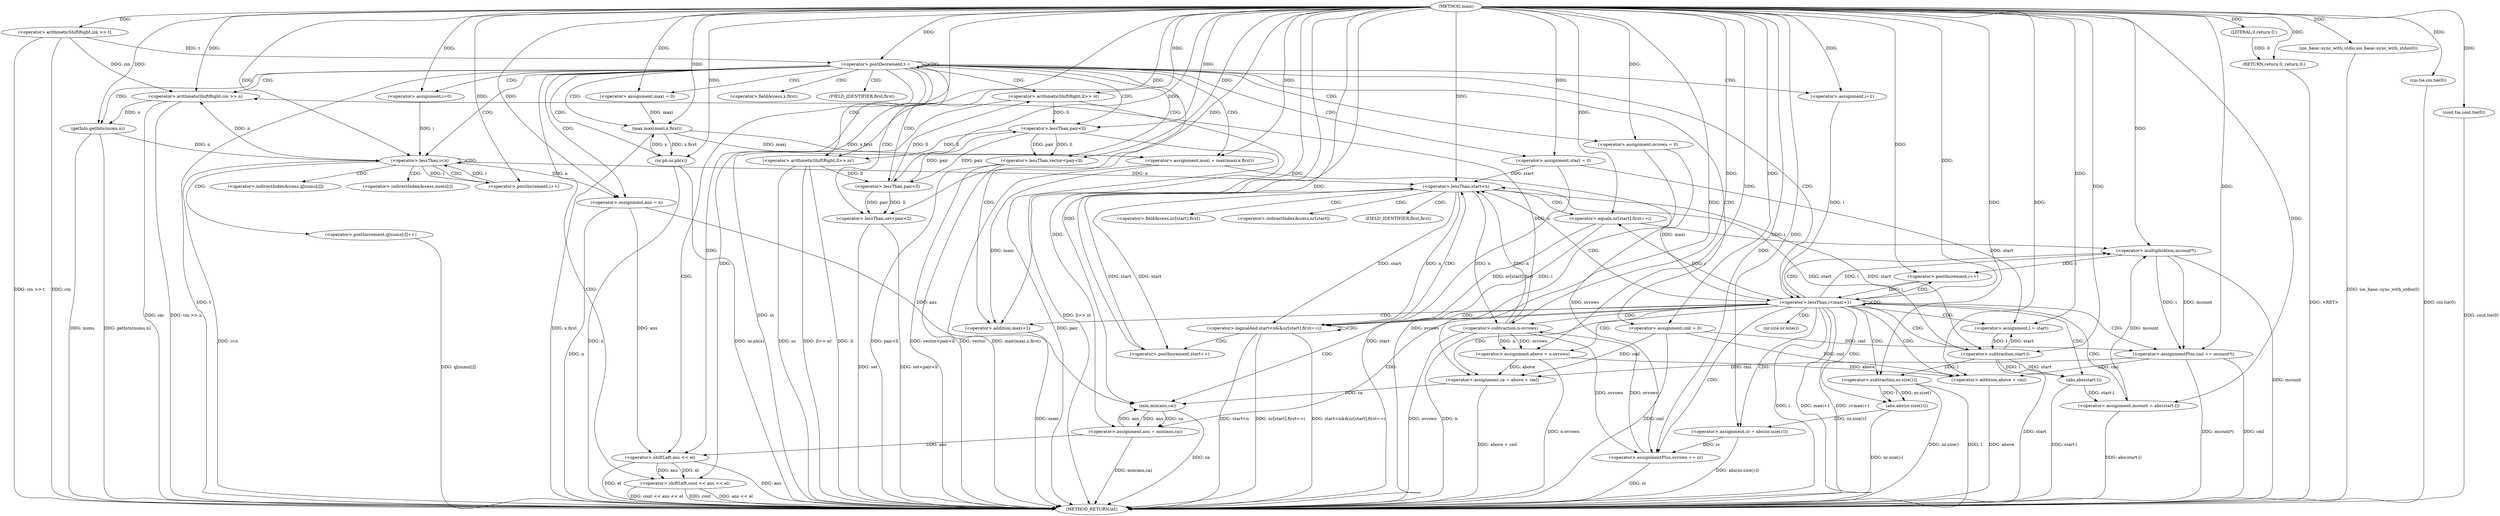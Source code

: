digraph "main" {  
"1000103" [label = "(METHOD,main)" ]
"1000276" [label = "(METHOD_RETURN,int)" ]
"1000114" [label = "(<operator>.arithmeticShiftRight,cin >> t)" ]
"1000274" [label = "(RETURN,return 0;,return 0;)" ]
"1000106" [label = "(ios_base::sync_with_stdio,ios_base::sync_with_stdio(0))" ]
"1000118" [label = "(<operator>.postDecrement,t--)" ]
"1000275" [label = "(LITERAL,0,return 0;)" ]
"1000109" [label = "(cin.tie,cin.tie(0))" ]
"1000111" [label = "(cout.tie,cout.tie(0))" ]
"1000122" [label = "(<operator>.arithmeticShiftRight,cin >> n)" ]
"1000126" [label = "(getInts,getInts(nums,n))" ]
"1000157" [label = "(<operator>.assignment,ans = n)" ]
"1000172" [label = "(<operator>.assignment,maxi = 0)" ]
"1000187" [label = "(<operator>.assignment,start = 0)" ]
"1000191" [label = "(<operator>.assignment,ovrows = 0)" ]
"1000195" [label = "(<operator>.assignment,cml = 0)" ]
"1000269" [label = "(<operator>.shiftLeft,cout << ans << el)" ]
"1000132" [label = "(<operator>.assignment,i=0)" ]
"1000135" [label = "(<operator>.lessThan,i<n)" ]
"1000138" [label = "(<operator>.postIncrement,i++)" ]
"1000148" [label = "(<operator>.lessThan,set<pair<ll)" ]
"1000153" [label = "(<operator>.arithmeticShiftRight,ll>> st)" ]
"1000163" [label = "(<operator>.lessThan,vector<pair<ll)" ]
"1000168" [label = "(<operator>.arithmeticShiftRight,ll>> nr)" ]
"1000177" [label = "(nr.pb,nr.pb(x))" ]
"1000179" [label = "(<operator>.assignment,maxi = max(maxi,x.first))" ]
"1000200" [label = "(<operator>.assignment,i=1)" ]
"1000203" [label = "(<operator>.lessThan,i<maxi+1)" ]
"1000208" [label = "(<operator>.postIncrement,i++)" ]
"1000141" [label = "(<operator>.postIncrement,q[nums[i]]++)" ]
"1000212" [label = "(<operator>.assignment,l = start)" ]
"1000231" [label = "(<operator>.assignment,mcount = abs(start-l))" ]
"1000238" [label = "(<operator>.assignment,cr = abs(nr.size()-l))" ]
"1000244" [label = "(<operator>.assignmentPlus,ovrows += cr)" ]
"1000248" [label = "(<operator>.assignment,above = n-ovrows)" ]
"1000254" [label = "(<operator>.assignment,ca = above + cml)" ]
"1000259" [label = "(<operator>.assignment,ans = min(ans,ca))" ]
"1000264" [label = "(<operator>.assignmentPlus,cml += mcount*i)" ]
"1000271" [label = "(<operator>.shiftLeft,ans << el)" ]
"1000150" [label = "(<operator>.lessThan,pair<ll)" ]
"1000165" [label = "(<operator>.lessThan,pair<ll)" ]
"1000181" [label = "(max,max(maxi,x.first))" ]
"1000205" [label = "(<operator>.addition,maxi+1)" ]
"1000216" [label = "(<operator>.logicalAnd,start<n&&nr[start].first==i)" ]
"1000228" [label = "(<operator>.postIncrement,start++)" ]
"1000233" [label = "(abs,abs(start-l))" ]
"1000240" [label = "(abs,abs(nr.size()-l))" ]
"1000250" [label = "(<operator>.subtraction,n-ovrows)" ]
"1000256" [label = "(<operator>.addition,above + cml)" ]
"1000261" [label = "(min,min(ans,ca))" ]
"1000266" [label = "(<operator>.multiplication,mcount*i)" ]
"1000217" [label = "(<operator>.lessThan,start<n)" ]
"1000220" [label = "(<operator>.equals,nr[start].first==i)" ]
"1000234" [label = "(<operator>.subtraction,start-l)" ]
"1000241" [label = "(<operator>.subtraction,nr.size()-l)" ]
"1000142" [label = "(<operator>.indirectIndexAccess,q[nums[i]])" ]
"1000183" [label = "(<operator>.fieldAccess,x.first)" ]
"1000144" [label = "(<operator>.indirectIndexAccess,nums[i])" ]
"1000185" [label = "(FIELD_IDENTIFIER,first,first)" ]
"1000221" [label = "(<operator>.fieldAccess,nr[start].first)" ]
"1000242" [label = "(nr.size,nr.size())" ]
"1000222" [label = "(<operator>.indirectIndexAccess,nr[start])" ]
"1000225" [label = "(FIELD_IDENTIFIER,first,first)" ]
  "1000106" -> "1000276"  [ label = "DDG: ios_base::sync_with_stdio(0)"] 
  "1000109" -> "1000276"  [ label = "DDG: cin.tie(0)"] 
  "1000111" -> "1000276"  [ label = "DDG: cout.tie(0)"] 
  "1000114" -> "1000276"  [ label = "DDG: cin"] 
  "1000114" -> "1000276"  [ label = "DDG: cin >> t"] 
  "1000118" -> "1000276"  [ label = "DDG: t"] 
  "1000122" -> "1000276"  [ label = "DDG: cin"] 
  "1000122" -> "1000276"  [ label = "DDG: cin >> n"] 
  "1000126" -> "1000276"  [ label = "DDG: nums"] 
  "1000126" -> "1000276"  [ label = "DDG: getInts(nums,n)"] 
  "1000135" -> "1000276"  [ label = "DDG: i<n"] 
  "1000148" -> "1000276"  [ label = "DDG: set<pair<ll"] 
  "1000153" -> "1000276"  [ label = "DDG: ll>> st"] 
  "1000157" -> "1000276"  [ label = "DDG: n"] 
  "1000165" -> "1000276"  [ label = "DDG: pair"] 
  "1000163" -> "1000276"  [ label = "DDG: pair<ll"] 
  "1000163" -> "1000276"  [ label = "DDG: vector<pair<ll"] 
  "1000168" -> "1000276"  [ label = "DDG: ll"] 
  "1000168" -> "1000276"  [ label = "DDG: nr"] 
  "1000168" -> "1000276"  [ label = "DDG: ll>> nr"] 
  "1000177" -> "1000276"  [ label = "DDG: x"] 
  "1000177" -> "1000276"  [ label = "DDG: nr.pb(x)"] 
  "1000181" -> "1000276"  [ label = "DDG: x.first"] 
  "1000179" -> "1000276"  [ label = "DDG: max(maxi,x.first)"] 
  "1000187" -> "1000276"  [ label = "DDG: start"] 
  "1000191" -> "1000276"  [ label = "DDG: ovrows"] 
  "1000195" -> "1000276"  [ label = "DDG: cml"] 
  "1000203" -> "1000276"  [ label = "DDG: i"] 
  "1000205" -> "1000276"  [ label = "DDG: maxi"] 
  "1000203" -> "1000276"  [ label = "DDG: maxi+1"] 
  "1000203" -> "1000276"  [ label = "DDG: i<maxi+1"] 
  "1000271" -> "1000276"  [ label = "DDG: ans"] 
  "1000269" -> "1000276"  [ label = "DDG: ans << el"] 
  "1000269" -> "1000276"  [ label = "DDG: cout << ans << el"] 
  "1000216" -> "1000276"  [ label = "DDG: start<n"] 
  "1000216" -> "1000276"  [ label = "DDG: nr[start].first==i"] 
  "1000216" -> "1000276"  [ label = "DDG: start<n&&nr[start].first==i"] 
  "1000234" -> "1000276"  [ label = "DDG: start"] 
  "1000233" -> "1000276"  [ label = "DDG: start-l"] 
  "1000231" -> "1000276"  [ label = "DDG: abs(start-l)"] 
  "1000241" -> "1000276"  [ label = "DDG: nr.size()"] 
  "1000241" -> "1000276"  [ label = "DDG: l"] 
  "1000240" -> "1000276"  [ label = "DDG: nr.size()-l"] 
  "1000238" -> "1000276"  [ label = "DDG: abs(nr.size()-l)"] 
  "1000244" -> "1000276"  [ label = "DDG: cr"] 
  "1000250" -> "1000276"  [ label = "DDG: n"] 
  "1000250" -> "1000276"  [ label = "DDG: ovrows"] 
  "1000248" -> "1000276"  [ label = "DDG: n-ovrows"] 
  "1000256" -> "1000276"  [ label = "DDG: above"] 
  "1000254" -> "1000276"  [ label = "DDG: above + cml"] 
  "1000261" -> "1000276"  [ label = "DDG: ca"] 
  "1000259" -> "1000276"  [ label = "DDG: min(ans,ca)"] 
  "1000264" -> "1000276"  [ label = "DDG: cml"] 
  "1000266" -> "1000276"  [ label = "DDG: mcount"] 
  "1000264" -> "1000276"  [ label = "DDG: mcount*i"] 
  "1000141" -> "1000276"  [ label = "DDG: q[nums[i]]"] 
  "1000274" -> "1000276"  [ label = "DDG: <RET>"] 
  "1000153" -> "1000276"  [ label = "DDG: st"] 
  "1000163" -> "1000276"  [ label = "DDG: vector"] 
  "1000269" -> "1000276"  [ label = "DDG: cout"] 
  "1000271" -> "1000276"  [ label = "DDG: el"] 
  "1000148" -> "1000276"  [ label = "DDG: set"] 
  "1000275" -> "1000274"  [ label = "DDG: 0"] 
  "1000103" -> "1000274"  [ label = "DDG: "] 
  "1000103" -> "1000114"  [ label = "DDG: "] 
  "1000103" -> "1000275"  [ label = "DDG: "] 
  "1000103" -> "1000106"  [ label = "DDG: "] 
  "1000114" -> "1000118"  [ label = "DDG: t"] 
  "1000103" -> "1000118"  [ label = "DDG: "] 
  "1000135" -> "1000157"  [ label = "DDG: n"] 
  "1000103" -> "1000157"  [ label = "DDG: "] 
  "1000103" -> "1000172"  [ label = "DDG: "] 
  "1000103" -> "1000187"  [ label = "DDG: "] 
  "1000103" -> "1000191"  [ label = "DDG: "] 
  "1000103" -> "1000195"  [ label = "DDG: "] 
  "1000103" -> "1000109"  [ label = "DDG: "] 
  "1000103" -> "1000111"  [ label = "DDG: "] 
  "1000114" -> "1000122"  [ label = "DDG: cin"] 
  "1000103" -> "1000122"  [ label = "DDG: "] 
  "1000250" -> "1000122"  [ label = "DDG: n"] 
  "1000135" -> "1000122"  [ label = "DDG: n"] 
  "1000103" -> "1000126"  [ label = "DDG: "] 
  "1000122" -> "1000126"  [ label = "DDG: n"] 
  "1000103" -> "1000132"  [ label = "DDG: "] 
  "1000181" -> "1000179"  [ label = "DDG: maxi"] 
  "1000181" -> "1000179"  [ label = "DDG: x.first"] 
  "1000103" -> "1000200"  [ label = "DDG: "] 
  "1000103" -> "1000269"  [ label = "DDG: "] 
  "1000271" -> "1000269"  [ label = "DDG: el"] 
  "1000271" -> "1000269"  [ label = "DDG: ans"] 
  "1000132" -> "1000135"  [ label = "DDG: i"] 
  "1000138" -> "1000135"  [ label = "DDG: i"] 
  "1000103" -> "1000135"  [ label = "DDG: "] 
  "1000126" -> "1000135"  [ label = "DDG: n"] 
  "1000135" -> "1000138"  [ label = "DDG: i"] 
  "1000103" -> "1000138"  [ label = "DDG: "] 
  "1000103" -> "1000148"  [ label = "DDG: "] 
  "1000150" -> "1000148"  [ label = "DDG: pair"] 
  "1000150" -> "1000148"  [ label = "DDG: ll"] 
  "1000150" -> "1000153"  [ label = "DDG: ll"] 
  "1000103" -> "1000153"  [ label = "DDG: "] 
  "1000103" -> "1000163"  [ label = "DDG: "] 
  "1000165" -> "1000163"  [ label = "DDG: ll"] 
  "1000165" -> "1000163"  [ label = "DDG: pair"] 
  "1000165" -> "1000168"  [ label = "DDG: ll"] 
  "1000103" -> "1000168"  [ label = "DDG: "] 
  "1000181" -> "1000177"  [ label = "DDG: x.first"] 
  "1000103" -> "1000177"  [ label = "DDG: "] 
  "1000103" -> "1000179"  [ label = "DDG: "] 
  "1000200" -> "1000203"  [ label = "DDG: i"] 
  "1000208" -> "1000203"  [ label = "DDG: i"] 
  "1000103" -> "1000203"  [ label = "DDG: "] 
  "1000179" -> "1000203"  [ label = "DDG: maxi"] 
  "1000266" -> "1000208"  [ label = "DDG: i"] 
  "1000103" -> "1000208"  [ label = "DDG: "] 
  "1000187" -> "1000212"  [ label = "DDG: start"] 
  "1000234" -> "1000212"  [ label = "DDG: start"] 
  "1000103" -> "1000212"  [ label = "DDG: "] 
  "1000233" -> "1000231"  [ label = "DDG: start-l"] 
  "1000240" -> "1000238"  [ label = "DDG: nr.size()-l"] 
  "1000238" -> "1000244"  [ label = "DDG: cr"] 
  "1000103" -> "1000244"  [ label = "DDG: "] 
  "1000250" -> "1000248"  [ label = "DDG: ovrows"] 
  "1000250" -> "1000248"  [ label = "DDG: n"] 
  "1000195" -> "1000254"  [ label = "DDG: cml"] 
  "1000264" -> "1000254"  [ label = "DDG: cml"] 
  "1000103" -> "1000254"  [ label = "DDG: "] 
  "1000248" -> "1000254"  [ label = "DDG: above"] 
  "1000261" -> "1000259"  [ label = "DDG: ca"] 
  "1000261" -> "1000259"  [ label = "DDG: ans"] 
  "1000266" -> "1000264"  [ label = "DDG: mcount"] 
  "1000266" -> "1000264"  [ label = "DDG: i"] 
  "1000157" -> "1000271"  [ label = "DDG: ans"] 
  "1000259" -> "1000271"  [ label = "DDG: ans"] 
  "1000103" -> "1000271"  [ label = "DDG: "] 
  "1000165" -> "1000150"  [ label = "DDG: pair"] 
  "1000103" -> "1000150"  [ label = "DDG: "] 
  "1000168" -> "1000150"  [ label = "DDG: ll"] 
  "1000150" -> "1000165"  [ label = "DDG: pair"] 
  "1000103" -> "1000165"  [ label = "DDG: "] 
  "1000153" -> "1000165"  [ label = "DDG: ll"] 
  "1000172" -> "1000181"  [ label = "DDG: maxi"] 
  "1000103" -> "1000181"  [ label = "DDG: "] 
  "1000177" -> "1000181"  [ label = "DDG: x"] 
  "1000179" -> "1000205"  [ label = "DDG: maxi"] 
  "1000103" -> "1000205"  [ label = "DDG: "] 
  "1000103" -> "1000231"  [ label = "DDG: "] 
  "1000103" -> "1000238"  [ label = "DDG: "] 
  "1000191" -> "1000244"  [ label = "DDG: ovrows"] 
  "1000250" -> "1000244"  [ label = "DDG: ovrows"] 
  "1000103" -> "1000248"  [ label = "DDG: "] 
  "1000103" -> "1000259"  [ label = "DDG: "] 
  "1000103" -> "1000264"  [ label = "DDG: "] 
  "1000195" -> "1000264"  [ label = "DDG: cml"] 
  "1000217" -> "1000216"  [ label = "DDG: start"] 
  "1000217" -> "1000216"  [ label = "DDG: n"] 
  "1000220" -> "1000216"  [ label = "DDG: i"] 
  "1000220" -> "1000216"  [ label = "DDG: nr[start].first"] 
  "1000234" -> "1000233"  [ label = "DDG: start"] 
  "1000234" -> "1000233"  [ label = "DDG: l"] 
  "1000241" -> "1000240"  [ label = "DDG: l"] 
  "1000241" -> "1000240"  [ label = "DDG: nr.size()"] 
  "1000217" -> "1000250"  [ label = "DDG: n"] 
  "1000103" -> "1000250"  [ label = "DDG: "] 
  "1000244" -> "1000250"  [ label = "DDG: ovrows"] 
  "1000248" -> "1000256"  [ label = "DDG: above"] 
  "1000103" -> "1000256"  [ label = "DDG: "] 
  "1000195" -> "1000256"  [ label = "DDG: cml"] 
  "1000264" -> "1000256"  [ label = "DDG: cml"] 
  "1000157" -> "1000261"  [ label = "DDG: ans"] 
  "1000259" -> "1000261"  [ label = "DDG: ans"] 
  "1000103" -> "1000261"  [ label = "DDG: "] 
  "1000254" -> "1000261"  [ label = "DDG: ca"] 
  "1000231" -> "1000266"  [ label = "DDG: mcount"] 
  "1000103" -> "1000266"  [ label = "DDG: "] 
  "1000203" -> "1000266"  [ label = "DDG: i"] 
  "1000220" -> "1000266"  [ label = "DDG: i"] 
  "1000228" -> "1000217"  [ label = "DDG: start"] 
  "1000103" -> "1000217"  [ label = "DDG: "] 
  "1000187" -> "1000217"  [ label = "DDG: start"] 
  "1000234" -> "1000217"  [ label = "DDG: start"] 
  "1000250" -> "1000217"  [ label = "DDG: n"] 
  "1000135" -> "1000217"  [ label = "DDG: n"] 
  "1000203" -> "1000220"  [ label = "DDG: i"] 
  "1000103" -> "1000220"  [ label = "DDG: "] 
  "1000217" -> "1000228"  [ label = "DDG: start"] 
  "1000103" -> "1000228"  [ label = "DDG: "] 
  "1000217" -> "1000234"  [ label = "DDG: start"] 
  "1000103" -> "1000234"  [ label = "DDG: "] 
  "1000212" -> "1000234"  [ label = "DDG: l"] 
  "1000103" -> "1000241"  [ label = "DDG: "] 
  "1000234" -> "1000241"  [ label = "DDG: l"] 
  "1000118" -> "1000200"  [ label = "CDG: "] 
  "1000118" -> "1000191"  [ label = "CDG: "] 
  "1000118" -> "1000150"  [ label = "CDG: "] 
  "1000118" -> "1000148"  [ label = "CDG: "] 
  "1000118" -> "1000183"  [ label = "CDG: "] 
  "1000118" -> "1000165"  [ label = "CDG: "] 
  "1000118" -> "1000157"  [ label = "CDG: "] 
  "1000118" -> "1000122"  [ label = "CDG: "] 
  "1000118" -> "1000269"  [ label = "CDG: "] 
  "1000118" -> "1000126"  [ label = "CDG: "] 
  "1000118" -> "1000132"  [ label = "CDG: "] 
  "1000118" -> "1000179"  [ label = "CDG: "] 
  "1000118" -> "1000187"  [ label = "CDG: "] 
  "1000118" -> "1000185"  [ label = "CDG: "] 
  "1000118" -> "1000153"  [ label = "CDG: "] 
  "1000118" -> "1000195"  [ label = "CDG: "] 
  "1000118" -> "1000135"  [ label = "CDG: "] 
  "1000118" -> "1000118"  [ label = "CDG: "] 
  "1000118" -> "1000172"  [ label = "CDG: "] 
  "1000118" -> "1000163"  [ label = "CDG: "] 
  "1000118" -> "1000168"  [ label = "CDG: "] 
  "1000118" -> "1000271"  [ label = "CDG: "] 
  "1000118" -> "1000203"  [ label = "CDG: "] 
  "1000118" -> "1000205"  [ label = "CDG: "] 
  "1000118" -> "1000177"  [ label = "CDG: "] 
  "1000118" -> "1000181"  [ label = "CDG: "] 
  "1000135" -> "1000142"  [ label = "CDG: "] 
  "1000135" -> "1000141"  [ label = "CDG: "] 
  "1000135" -> "1000144"  [ label = "CDG: "] 
  "1000135" -> "1000138"  [ label = "CDG: "] 
  "1000135" -> "1000135"  [ label = "CDG: "] 
  "1000203" -> "1000238"  [ label = "CDG: "] 
  "1000203" -> "1000208"  [ label = "CDG: "] 
  "1000203" -> "1000233"  [ label = "CDG: "] 
  "1000203" -> "1000244"  [ label = "CDG: "] 
  "1000203" -> "1000216"  [ label = "CDG: "] 
  "1000203" -> "1000259"  [ label = "CDG: "] 
  "1000203" -> "1000254"  [ label = "CDG: "] 
  "1000203" -> "1000261"  [ label = "CDG: "] 
  "1000203" -> "1000242"  [ label = "CDG: "] 
  "1000203" -> "1000250"  [ label = "CDG: "] 
  "1000203" -> "1000248"  [ label = "CDG: "] 
  "1000203" -> "1000240"  [ label = "CDG: "] 
  "1000203" -> "1000217"  [ label = "CDG: "] 
  "1000203" -> "1000212"  [ label = "CDG: "] 
  "1000203" -> "1000266"  [ label = "CDG: "] 
  "1000203" -> "1000234"  [ label = "CDG: "] 
  "1000203" -> "1000203"  [ label = "CDG: "] 
  "1000203" -> "1000205"  [ label = "CDG: "] 
  "1000203" -> "1000231"  [ label = "CDG: "] 
  "1000203" -> "1000241"  [ label = "CDG: "] 
  "1000203" -> "1000264"  [ label = "CDG: "] 
  "1000203" -> "1000256"  [ label = "CDG: "] 
  "1000216" -> "1000216"  [ label = "CDG: "] 
  "1000216" -> "1000217"  [ label = "CDG: "] 
  "1000216" -> "1000228"  [ label = "CDG: "] 
  "1000217" -> "1000221"  [ label = "CDG: "] 
  "1000217" -> "1000222"  [ label = "CDG: "] 
  "1000217" -> "1000220"  [ label = "CDG: "] 
  "1000217" -> "1000225"  [ label = "CDG: "] 
}

